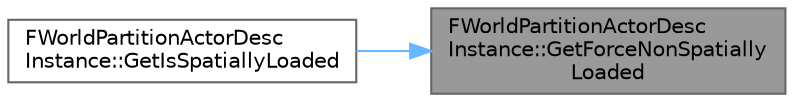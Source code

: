 digraph "FWorldPartitionActorDescInstance::GetForceNonSpatiallyLoaded"
{
 // INTERACTIVE_SVG=YES
 // LATEX_PDF_SIZE
  bgcolor="transparent";
  edge [fontname=Helvetica,fontsize=10,labelfontname=Helvetica,labelfontsize=10];
  node [fontname=Helvetica,fontsize=10,shape=box,height=0.2,width=0.4];
  rankdir="RL";
  Node1 [id="Node000001",label="FWorldPartitionActorDesc\lInstance::GetForceNonSpatially\lLoaded",height=0.2,width=0.4,color="gray40", fillcolor="grey60", style="filled", fontcolor="black",tooltip=" "];
  Node1 -> Node2 [id="edge1_Node000001_Node000002",dir="back",color="steelblue1",style="solid",tooltip=" "];
  Node2 [id="Node000002",label="FWorldPartitionActorDesc\lInstance::GetIsSpatiallyLoaded",height=0.2,width=0.4,color="grey40", fillcolor="white", style="filled",URL="$d5/d70/classFWorldPartitionActorDescInstance.html#a4a3b82386b26ecca98c14469aed50efd",tooltip=" "];
}
